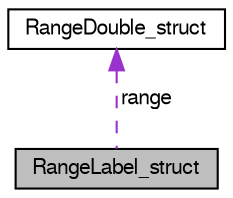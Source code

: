 digraph "RangeLabel_struct"
{
  bgcolor="transparent";
  edge [fontname="FreeSans",fontsize="10",labelfontname="FreeSans",labelfontsize="10"];
  node [fontname="FreeSans",fontsize="10",shape=record];
  Node1 [label="RangeLabel_struct",height=0.2,width=0.4,color="black", fillcolor="grey75", style="filled" fontcolor="black"];
  Node2 -> Node1 [dir="back",color="darkorchid3",fontsize="10",style="dashed",label=" range" ,fontname="FreeSans"];
  Node2 [label="RangeDouble_struct",height=0.2,width=0.4,color="black",URL="$struct_range_double__struct.html"];
}

